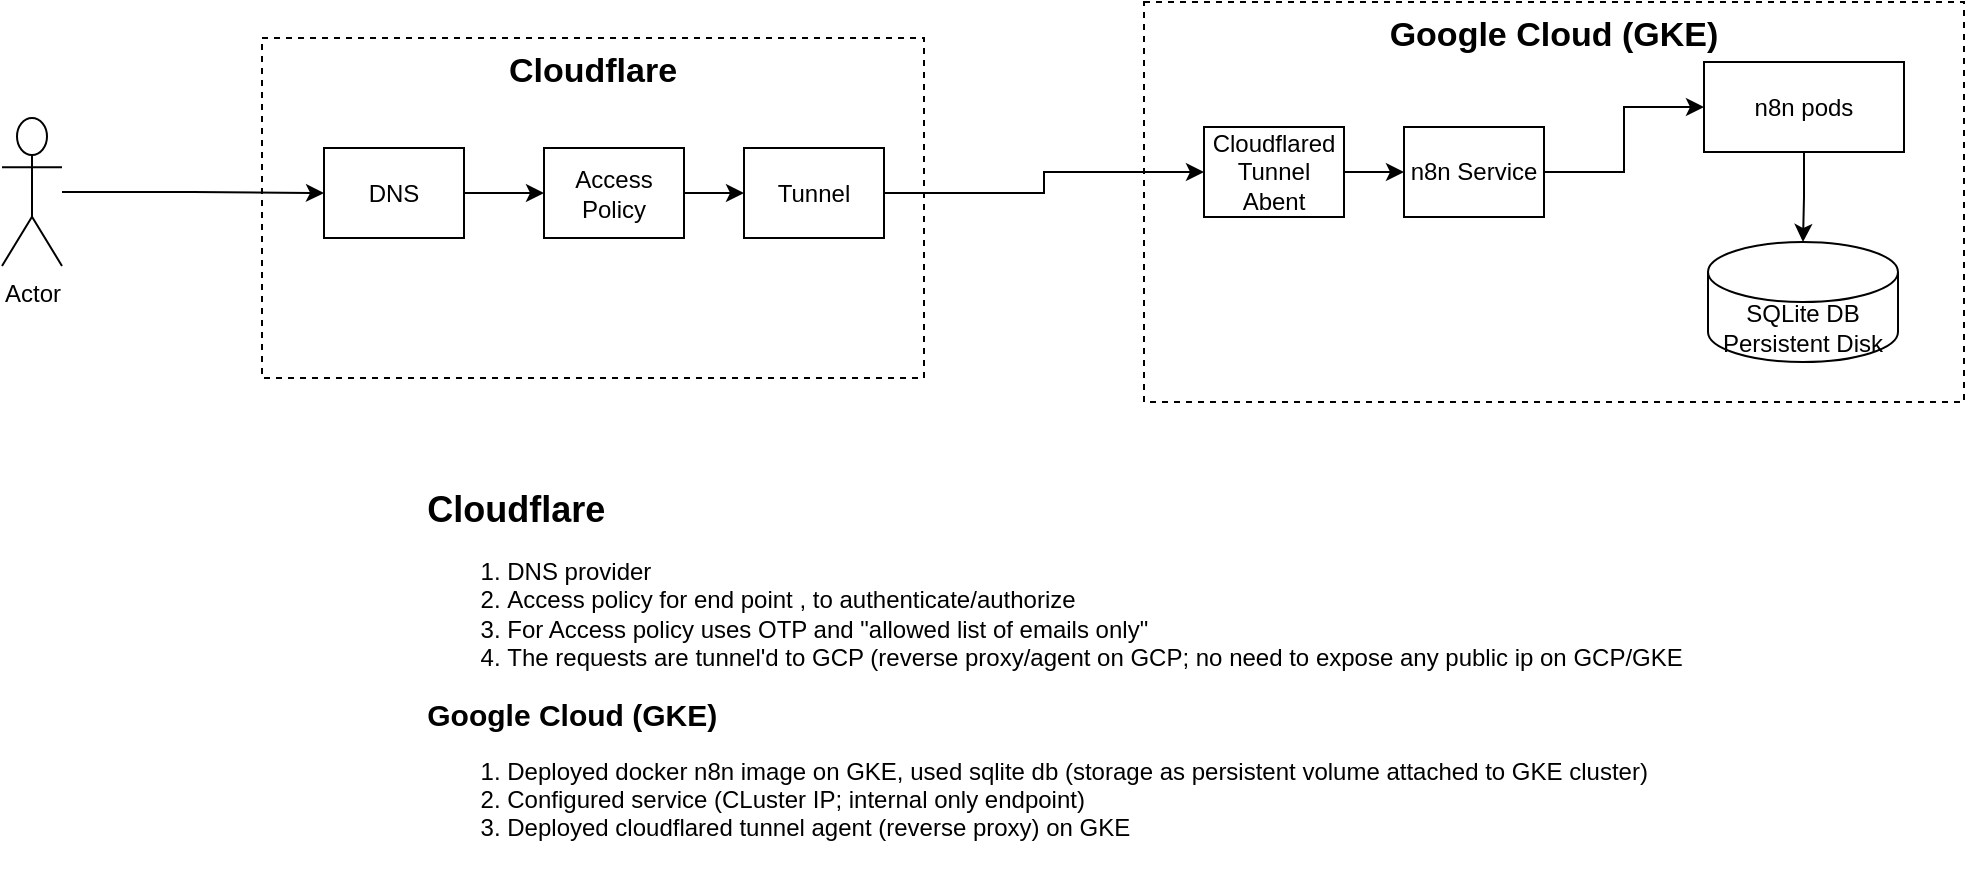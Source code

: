 <mxfile version="27.2.0">
  <diagram name="Page-1" id="BcxlFC-3C4FdRSaDg3so">
    <mxGraphModel dx="1425" dy="817" grid="1" gridSize="10" guides="1" tooltips="1" connect="1" arrows="1" fold="1" page="1" pageScale="1" pageWidth="1100" pageHeight="850" math="0" shadow="0">
      <root>
        <mxCell id="0" />
        <mxCell id="1" parent="0" />
        <mxCell id="ft_s4oXzT1HU8oXa9gW0-2" value="Cloudflare" style="rounded=0;whiteSpace=wrap;html=1;verticalAlign=top;fontStyle=1;fontSize=17;dashed=1;" vertex="1" parent="1">
          <mxGeometry x="170" y="180" width="331" height="170" as="geometry" />
        </mxCell>
        <mxCell id="ft_s4oXzT1HU8oXa9gW0-3" value="DNS" style="rounded=0;whiteSpace=wrap;html=1;" vertex="1" parent="1">
          <mxGeometry x="201" y="235" width="70" height="45" as="geometry" />
        </mxCell>
        <mxCell id="ft_s4oXzT1HU8oXa9gW0-14" value="" style="edgeStyle=orthogonalEdgeStyle;rounded=0;orthogonalLoop=1;jettySize=auto;html=1;" edge="1" parent="1" source="ft_s4oXzT1HU8oXa9gW0-4" target="ft_s4oXzT1HU8oXa9gW0-5">
          <mxGeometry relative="1" as="geometry" />
        </mxCell>
        <mxCell id="ft_s4oXzT1HU8oXa9gW0-4" value="Access Policy" style="rounded=0;whiteSpace=wrap;html=1;" vertex="1" parent="1">
          <mxGeometry x="311" y="235" width="70" height="45" as="geometry" />
        </mxCell>
        <mxCell id="ft_s4oXzT1HU8oXa9gW0-6" value="Google Cloud (GKE)" style="rounded=0;whiteSpace=wrap;html=1;verticalAlign=top;fontStyle=1;fontSize=17;dashed=1;" vertex="1" parent="1">
          <mxGeometry x="611" y="162" width="410" height="200" as="geometry" />
        </mxCell>
        <mxCell id="ft_s4oXzT1HU8oXa9gW0-16" value="" style="edgeStyle=orthogonalEdgeStyle;rounded=0;orthogonalLoop=1;jettySize=auto;html=1;entryX=0;entryY=0.5;entryDx=0;entryDy=0;" edge="1" parent="1" source="ft_s4oXzT1HU8oXa9gW0-5" target="ft_s4oXzT1HU8oXa9gW0-7">
          <mxGeometry relative="1" as="geometry" />
        </mxCell>
        <mxCell id="ft_s4oXzT1HU8oXa9gW0-5" value="Tunnel" style="rounded=0;whiteSpace=wrap;html=1;" vertex="1" parent="1">
          <mxGeometry x="411" y="235" width="70" height="45" as="geometry" />
        </mxCell>
        <mxCell id="ft_s4oXzT1HU8oXa9gW0-17" value="" style="edgeStyle=orthogonalEdgeStyle;rounded=0;orthogonalLoop=1;jettySize=auto;html=1;" edge="1" parent="1" source="ft_s4oXzT1HU8oXa9gW0-7" target="ft_s4oXzT1HU8oXa9gW0-9">
          <mxGeometry relative="1" as="geometry" />
        </mxCell>
        <mxCell id="ft_s4oXzT1HU8oXa9gW0-7" value="Cloudflared&lt;br&gt;Tunnel Abent" style="rounded=0;whiteSpace=wrap;html=1;" vertex="1" parent="1">
          <mxGeometry x="641" y="224.5" width="70" height="45" as="geometry" />
        </mxCell>
        <mxCell id="ft_s4oXzT1HU8oXa9gW0-19" value="" style="edgeStyle=orthogonalEdgeStyle;rounded=0;orthogonalLoop=1;jettySize=auto;html=1;" edge="1" parent="1" source="ft_s4oXzT1HU8oXa9gW0-8" target="ft_s4oXzT1HU8oXa9gW0-10">
          <mxGeometry relative="1" as="geometry" />
        </mxCell>
        <mxCell id="ft_s4oXzT1HU8oXa9gW0-8" value="n8n pods" style="rounded=0;whiteSpace=wrap;html=1;" vertex="1" parent="1">
          <mxGeometry x="891" y="192" width="100" height="45" as="geometry" />
        </mxCell>
        <mxCell id="ft_s4oXzT1HU8oXa9gW0-18" value="" style="edgeStyle=orthogonalEdgeStyle;rounded=0;orthogonalLoop=1;jettySize=auto;html=1;" edge="1" parent="1" source="ft_s4oXzT1HU8oXa9gW0-9" target="ft_s4oXzT1HU8oXa9gW0-8">
          <mxGeometry relative="1" as="geometry" />
        </mxCell>
        <mxCell id="ft_s4oXzT1HU8oXa9gW0-9" value="n8n Service" style="rounded=0;whiteSpace=wrap;html=1;" vertex="1" parent="1">
          <mxGeometry x="741" y="224.5" width="70" height="45" as="geometry" />
        </mxCell>
        <mxCell id="ft_s4oXzT1HU8oXa9gW0-10" value="SQLite DB&lt;br&gt;Persistent Disk" style="shape=cylinder3;whiteSpace=wrap;html=1;boundedLbl=1;backgroundOutline=1;size=15;" vertex="1" parent="1">
          <mxGeometry x="893" y="282" width="95" height="60" as="geometry" />
        </mxCell>
        <mxCell id="ft_s4oXzT1HU8oXa9gW0-12" value="" style="edgeStyle=orthogonalEdgeStyle;rounded=0;orthogonalLoop=1;jettySize=auto;html=1;entryX=0;entryY=0.5;entryDx=0;entryDy=0;" edge="1" parent="1" source="ft_s4oXzT1HU8oXa9gW0-11" target="ft_s4oXzT1HU8oXa9gW0-3">
          <mxGeometry relative="1" as="geometry" />
        </mxCell>
        <mxCell id="ft_s4oXzT1HU8oXa9gW0-11" value="Actor" style="shape=umlActor;verticalLabelPosition=bottom;verticalAlign=top;html=1;outlineConnect=0;" vertex="1" parent="1">
          <mxGeometry x="40" y="220" width="30" height="74" as="geometry" />
        </mxCell>
        <mxCell id="ft_s4oXzT1HU8oXa9gW0-13" value="" style="endArrow=classic;html=1;rounded=0;exitX=1;exitY=0.5;exitDx=0;exitDy=0;" edge="1" parent="1" source="ft_s4oXzT1HU8oXa9gW0-3" target="ft_s4oXzT1HU8oXa9gW0-4">
          <mxGeometry width="50" height="50" relative="1" as="geometry">
            <mxPoint x="400" y="630" as="sourcePoint" />
            <mxPoint x="450" y="580" as="targetPoint" />
          </mxGeometry>
        </mxCell>
        <mxCell id="ft_s4oXzT1HU8oXa9gW0-21" value="&lt;div style=&quot;text-align: left;&quot;&gt;&lt;b&gt;&lt;font style=&quot;font-size: 18px;&quot;&gt;Cloudflare&lt;/font&gt;&lt;/b&gt;&lt;/div&gt;&lt;ol&gt;&lt;li style=&quot;text-align: left;&quot;&gt;DNS provider&lt;/li&gt;&lt;li&gt;&lt;div style=&quot;text-align: left;&quot;&gt;Access policy for end point , to authenticate/authorize&lt;/div&gt;&lt;/li&gt;&lt;li&gt;&lt;div style=&quot;text-align: left;&quot;&gt;&lt;span style=&quot;background-color: transparent; color: light-dark(rgb(0, 0, 0), rgb(255, 255, 255));&quot;&gt;For Access policy uses OTP and &quot;allowed list of emails only&quot;&lt;/span&gt;&lt;/div&gt;&lt;/li&gt;&lt;li&gt;&lt;div style=&quot;text-align: left;&quot;&gt;&lt;span style=&quot;background-color: transparent; color: light-dark(rgb(0, 0, 0), rgb(255, 255, 255));&quot;&gt;The requests are tunnel&#39;d to GCP (reverse proxy/agent on GCP; no need to expose any public ip on GCP/GKE&lt;/span&gt;&lt;/div&gt;&lt;/li&gt;&lt;/ol&gt;&lt;div style=&quot;text-align: left;&quot;&gt;&lt;b&gt;&lt;font style=&quot;font-size: 15px;&quot;&gt;Google Cloud (GKE)&lt;/font&gt;&lt;/b&gt;&lt;/div&gt;&lt;div style=&quot;text-align: left;&quot;&gt;&lt;ol&gt;&lt;li&gt;&lt;span style=&quot;background-color: transparent; color: light-dark(rgb(0, 0, 0), rgb(255, 255, 255));&quot;&gt;Deployed docker n8n image on GKE, used sqlite db (storage as persistent volume attached to GKE cluster)&lt;/span&gt;&lt;/li&gt;&lt;li&gt;Configured service (CLuster IP; internal only endpoint)&lt;/li&gt;&lt;li&gt;Deployed cloudflared tunnel agent (reverse proxy) on GKE&lt;/li&gt;&lt;/ol&gt;&lt;/div&gt;" style="text;html=1;align=center;verticalAlign=middle;resizable=0;points=[];autosize=1;strokeColor=none;fillColor=none;" vertex="1" parent="1">
          <mxGeometry x="241" y="400" width="650" height="200" as="geometry" />
        </mxCell>
      </root>
    </mxGraphModel>
  </diagram>
</mxfile>
